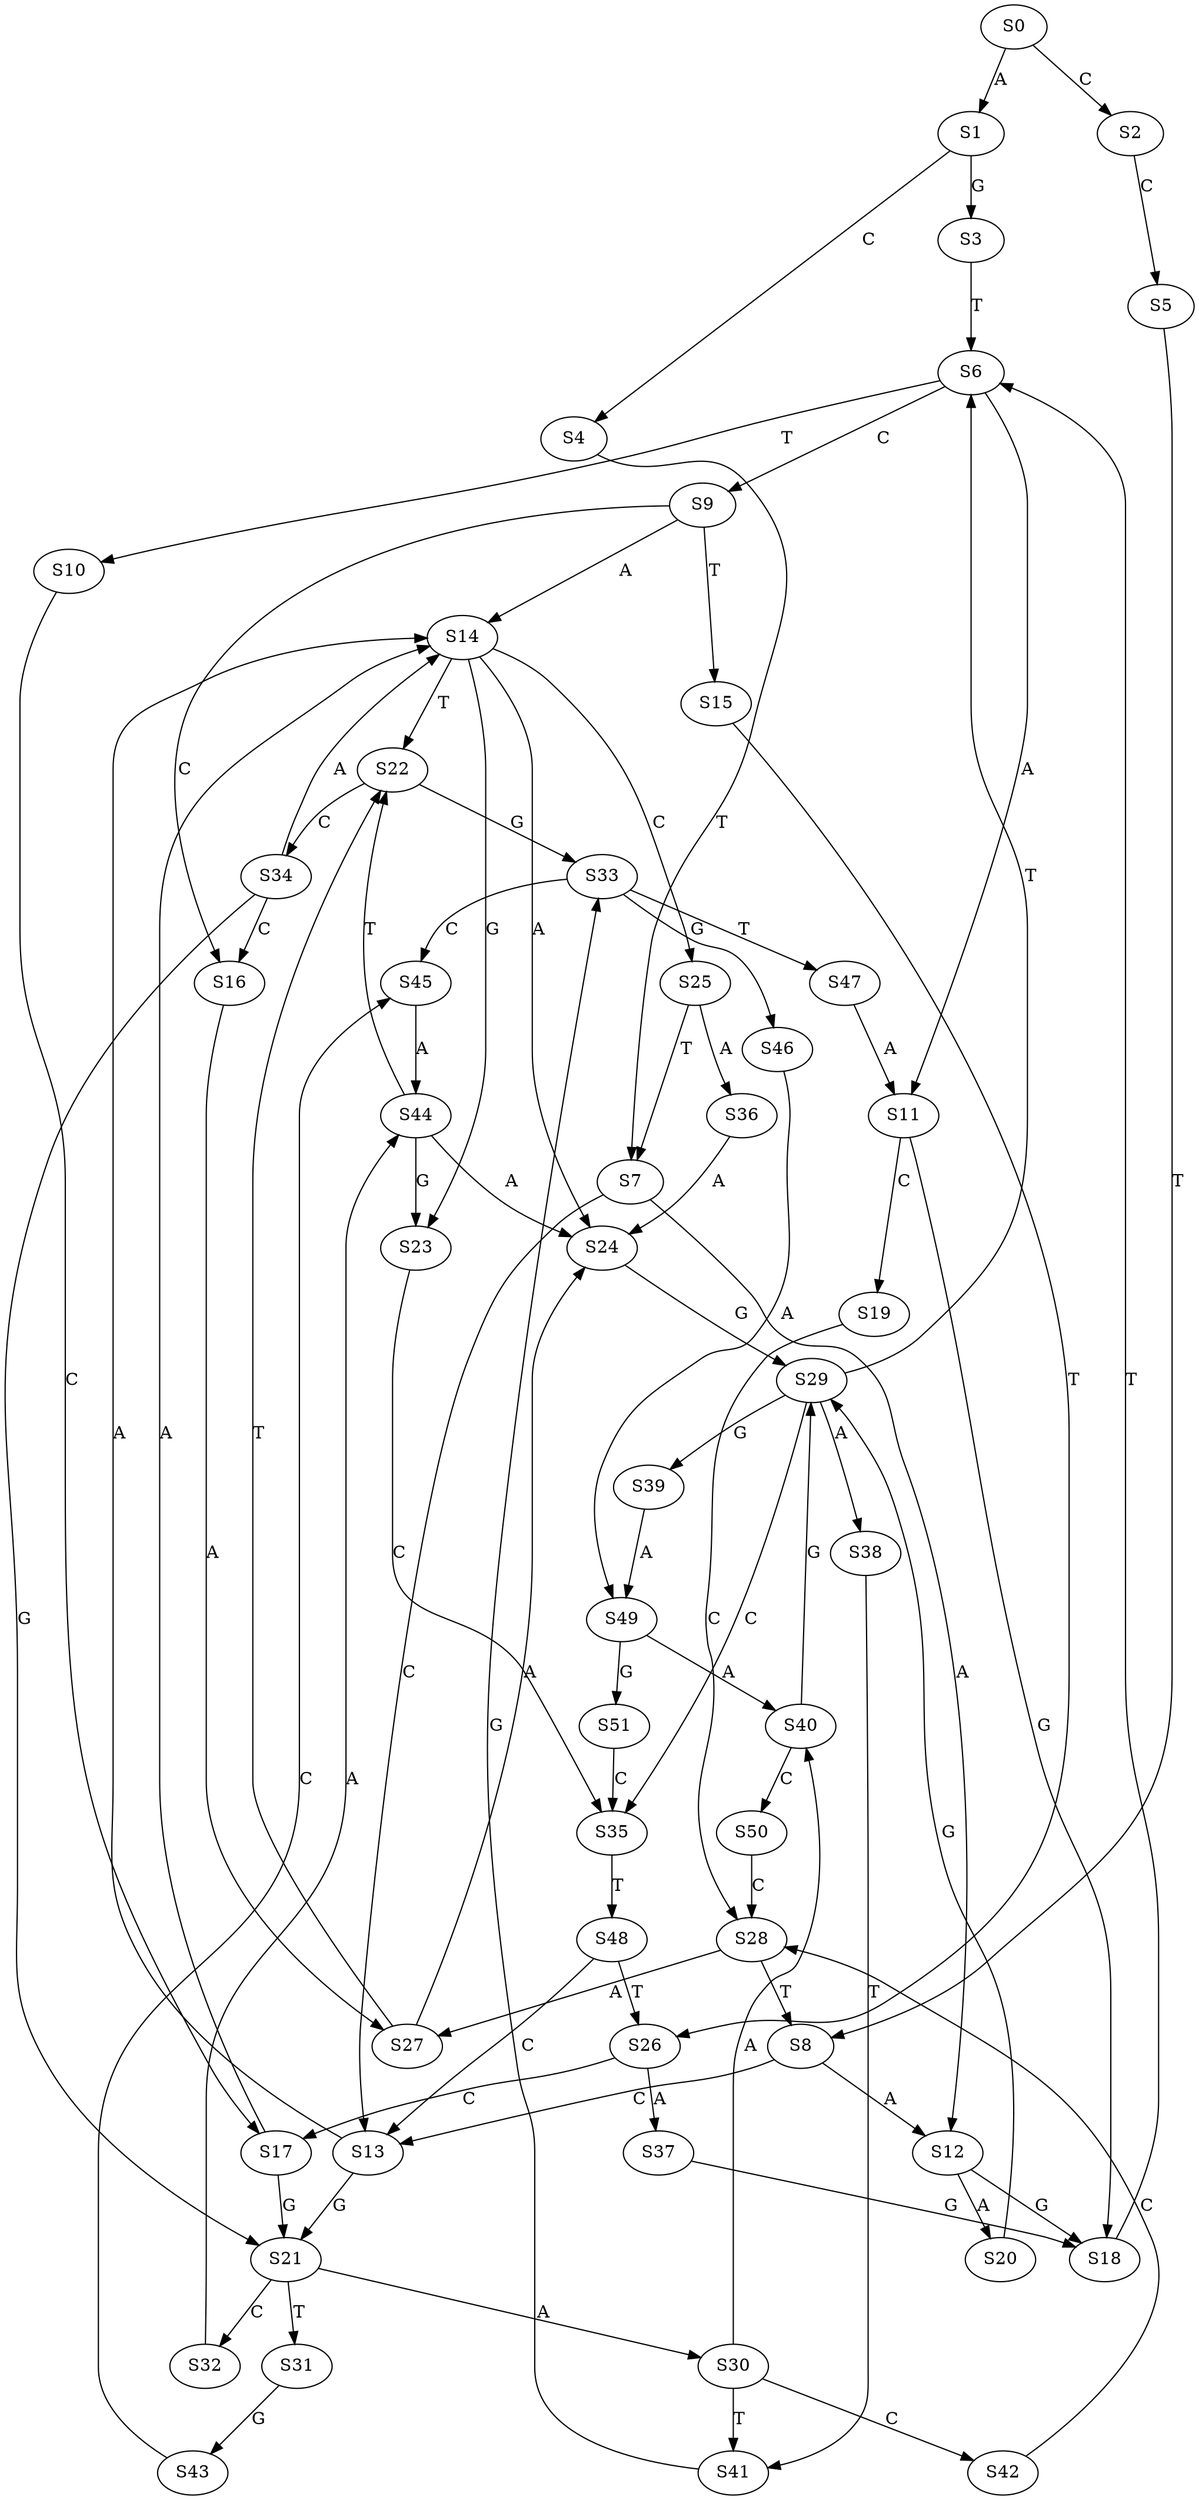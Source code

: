 strict digraph  {
	S0 -> S1 [ label = A ];
	S0 -> S2 [ label = C ];
	S1 -> S3 [ label = G ];
	S1 -> S4 [ label = C ];
	S2 -> S5 [ label = C ];
	S3 -> S6 [ label = T ];
	S4 -> S7 [ label = T ];
	S5 -> S8 [ label = T ];
	S6 -> S9 [ label = C ];
	S6 -> S10 [ label = T ];
	S6 -> S11 [ label = A ];
	S7 -> S12 [ label = A ];
	S7 -> S13 [ label = C ];
	S8 -> S12 [ label = A ];
	S8 -> S13 [ label = C ];
	S9 -> S14 [ label = A ];
	S9 -> S15 [ label = T ];
	S9 -> S16 [ label = C ];
	S10 -> S17 [ label = C ];
	S11 -> S18 [ label = G ];
	S11 -> S19 [ label = C ];
	S12 -> S18 [ label = G ];
	S12 -> S20 [ label = A ];
	S13 -> S14 [ label = A ];
	S13 -> S21 [ label = G ];
	S14 -> S22 [ label = T ];
	S14 -> S23 [ label = G ];
	S14 -> S24 [ label = A ];
	S14 -> S25 [ label = C ];
	S15 -> S26 [ label = T ];
	S16 -> S27 [ label = A ];
	S17 -> S14 [ label = A ];
	S17 -> S21 [ label = G ];
	S18 -> S6 [ label = T ];
	S19 -> S28 [ label = C ];
	S20 -> S29 [ label = G ];
	S21 -> S30 [ label = A ];
	S21 -> S31 [ label = T ];
	S21 -> S32 [ label = C ];
	S22 -> S33 [ label = G ];
	S22 -> S34 [ label = C ];
	S23 -> S35 [ label = C ];
	S24 -> S29 [ label = G ];
	S25 -> S7 [ label = T ];
	S25 -> S36 [ label = A ];
	S26 -> S37 [ label = A ];
	S26 -> S17 [ label = C ];
	S27 -> S24 [ label = A ];
	S27 -> S22 [ label = T ];
	S28 -> S27 [ label = A ];
	S28 -> S8 [ label = T ];
	S29 -> S6 [ label = T ];
	S29 -> S38 [ label = A ];
	S29 -> S39 [ label = G ];
	S29 -> S35 [ label = C ];
	S30 -> S40 [ label = A ];
	S30 -> S41 [ label = T ];
	S30 -> S42 [ label = C ];
	S31 -> S43 [ label = G ];
	S32 -> S44 [ label = A ];
	S33 -> S45 [ label = C ];
	S33 -> S46 [ label = G ];
	S33 -> S47 [ label = T ];
	S34 -> S16 [ label = C ];
	S34 -> S21 [ label = G ];
	S34 -> S14 [ label = A ];
	S35 -> S48 [ label = T ];
	S36 -> S24 [ label = A ];
	S37 -> S18 [ label = G ];
	S38 -> S41 [ label = T ];
	S39 -> S49 [ label = A ];
	S40 -> S50 [ label = C ];
	S40 -> S29 [ label = G ];
	S41 -> S33 [ label = G ];
	S42 -> S28 [ label = C ];
	S43 -> S45 [ label = C ];
	S44 -> S23 [ label = G ];
	S44 -> S22 [ label = T ];
	S44 -> S24 [ label = A ];
	S45 -> S44 [ label = A ];
	S46 -> S49 [ label = A ];
	S47 -> S11 [ label = A ];
	S48 -> S26 [ label = T ];
	S48 -> S13 [ label = C ];
	S49 -> S40 [ label = A ];
	S49 -> S51 [ label = G ];
	S50 -> S28 [ label = C ];
	S51 -> S35 [ label = C ];
}
